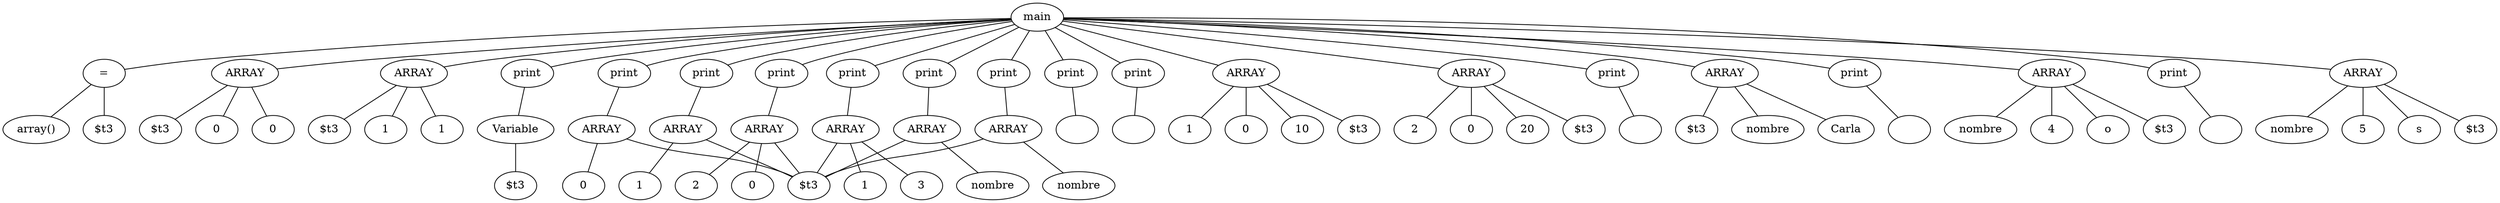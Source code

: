 graph {
	263 [label="$t3"]
	264 [label="array()"]
	265 -- 263
	265 [label="="]
	265 -- 264
	266 [label="$t3"]
	267 [label=0]
	268 [label=0]
	269 [label=ARRAY]
	269 -- 266
	269 -- 267
	269 -- 268
	270 [label="$t3"]
	271 [label=1]
	272 [label=1]
	273 [label=ARRAY]
	273 -- 270
	273 -- 271
	273 -- 272
	274 [label="$t3"]
	275 [label=Variable]
	275 -- 274
	276 [label=print]
	276 -- 275
	277 [label=0]
	278 [label=ARRAY]
	278 -- "$t3"
	278 -- 277
	279 [label=print]
	279 -- 278
	280 [label="\n"]
	281 [label=print]
	281 -- 280
	282 [label=1]
	283 [label=ARRAY]
	283 -- "$t3"
	283 -- 282
	284 [label=print]
	284 -- 283
	285 [label="\n"]
	286 [label=print]
	286 -- 285
	287 [label="$t3"]
	288 [label=1]
	289 [label=0]
	290 [label=10]
	291 [label=ARRAY]
	291 -- 287
	291 -- 288
	291 -- 289
	291 -- 290
	292 [label="$t3"]
	293 [label=2]
	294 [label=0]
	295 [label=20]
	296 [label=ARRAY]
	296 -- 292
	296 -- 293
	296 -- 294
	296 -- 295
	297 [label=2]
	298 [label=0]
	299 [label=ARRAY]
	299 -- "$t3"
	299 -- 297
	299 -- 298
	300 [label=print]
	300 -- 299
	301 [label="\n"]
	302 [label=print]
	302 -- 301
	303 [label=1]
	304 [label=3]
	305 [label=ARRAY]
	305 -- "$t3"
	305 -- 303
	305 -- 304
	306 [label=print]
	306 -- 305
	307 [label="$t3"]
	308 [label=nombre]
	309 [label=Carla]
	310 [label=ARRAY]
	310 -- 307
	310 -- 308
	310 -- 309
	311 [label=nombre]
	312 [label=ARRAY]
	312 -- "$t3"
	312 -- 311
	313 [label=print]
	313 -- 312
	314 [label="\n"]
	315 [label=print]
	315 -- 314
	316 [label="$t3"]
	317 [label=nombre]
	318 [label=4]
	319 [label=o]
	320 [label=ARRAY]
	320 -- 316
	320 -- 317
	320 -- 318
	320 -- 319
	321 [label=nombre]
	322 [label=ARRAY]
	322 -- "$t3"
	322 -- 321
	323 [label=print]
	323 -- 322
	324 [label="\n"]
	325 [label=print]
	325 -- 324
	326 [label="$t3"]
	327 [label=nombre]
	328 [label=5]
	329 [label=s]
	330 [label=ARRAY]
	330 -- 326
	330 -- 327
	330 -- 328
	330 -- 329
	331 [label=main]
	331 -- 265
	331 -- 269
	331 -- 273
	331 -- 276
	331 -- 279
	331 -- 281
	331 -- 284
	331 -- 286
	331 -- 291
	331 -- 296
	331 -- 300
	331 -- 302
	331 -- 306
	331 -- 310
	331 -- 313
	331 -- 315
	331 -- 320
	331 -- 323
	331 -- 325
	331 -- 330
}

